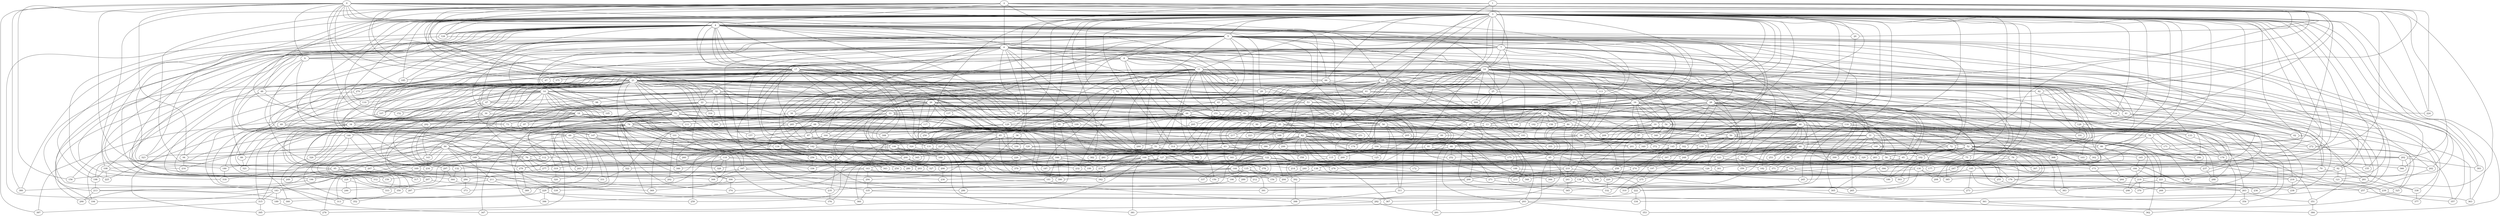 strict graph "barabasi_albert_graph(400,3)" {
0;
1;
2;
3;
4;
5;
6;
7;
8;
9;
10;
11;
12;
13;
14;
15;
16;
17;
18;
19;
20;
21;
22;
23;
24;
25;
26;
27;
28;
29;
30;
31;
32;
33;
34;
35;
36;
37;
38;
39;
40;
41;
42;
43;
44;
45;
46;
47;
48;
49;
50;
51;
52;
53;
54;
55;
56;
57;
58;
59;
60;
61;
62;
63;
64;
65;
66;
67;
68;
69;
70;
71;
72;
73;
74;
75;
76;
77;
78;
79;
80;
81;
82;
83;
84;
85;
86;
87;
88;
89;
90;
91;
92;
93;
94;
95;
96;
97;
98;
99;
100;
101;
102;
103;
104;
105;
106;
107;
108;
109;
110;
111;
112;
113;
114;
115;
116;
117;
118;
119;
120;
121;
122;
123;
124;
125;
126;
127;
128;
129;
130;
131;
132;
133;
134;
135;
136;
137;
138;
139;
140;
141;
142;
143;
144;
145;
146;
147;
148;
149;
150;
151;
152;
153;
154;
155;
156;
157;
158;
159;
160;
161;
162;
163;
164;
165;
166;
167;
168;
169;
170;
171;
172;
173;
174;
175;
176;
177;
178;
179;
180;
181;
182;
183;
184;
185;
186;
187;
188;
189;
190;
191;
192;
193;
194;
195;
196;
197;
198;
199;
200;
201;
202;
203;
204;
205;
206;
207;
208;
209;
210;
211;
212;
213;
214;
215;
216;
217;
218;
219;
220;
221;
222;
223;
224;
225;
226;
227;
228;
229;
230;
231;
232;
233;
234;
235;
236;
237;
238;
239;
240;
241;
242;
243;
244;
245;
246;
247;
248;
249;
250;
251;
252;
253;
254;
255;
256;
257;
258;
259;
260;
261;
262;
263;
264;
265;
266;
267;
268;
269;
270;
271;
272;
273;
274;
275;
276;
277;
278;
279;
280;
281;
282;
283;
284;
285;
286;
287;
288;
289;
290;
291;
292;
293;
294;
295;
296;
297;
298;
299;
300;
301;
302;
303;
304;
305;
306;
307;
308;
309;
310;
311;
312;
313;
314;
315;
316;
317;
318;
319;
320;
321;
322;
323;
324;
325;
326;
327;
328;
329;
330;
331;
332;
333;
334;
335;
336;
337;
338;
339;
340;
341;
342;
343;
344;
345;
346;
347;
348;
349;
350;
351;
352;
353;
354;
355;
356;
357;
358;
359;
360;
361;
362;
363;
364;
365;
366;
367;
368;
369;
370;
371;
372;
373;
374;
375;
376;
377;
378;
379;
380;
381;
382;
383;
384;
385;
386;
387;
388;
389;
390;
391;
392;
393;
394;
395;
396;
397;
398;
399;
0 -- 64  [is_available=True, prob="0.0148724810827"];
0 -- 160  [is_available=True, prob="0.705127889747"];
0 -- 130  [is_available=True, prob="0.568439288052"];
0 -- 3  [is_available=True, prob="1.0"];
0 -- 4  [is_available=True, prob="0.838788863797"];
0 -- 7  [is_available=True, prob="1.0"];
0 -- 9  [is_available=True, prob="1.0"];
0 -- 187  [is_available=True, prob="0.370764519085"];
0 -- 12  [is_available=True, prob="0.936402514813"];
0 -- 14  [is_available=True, prob="0.807599904963"];
0 -- 15  [is_available=True, prob="0.0944909849889"];
0 -- 82  [is_available=True, prob="0.0296866702339"];
0 -- 67  [is_available=True, prob="1.0"];
0 -- 180  [is_available=True, prob="0.153092258498"];
0 -- 126  [is_available=True, prob="0.351113850719"];
0 -- 233  [is_available=True, prob="0.0913466772092"];
0 -- 380  [is_available=True, prob="0.631862315673"];
0 -- 79  [is_available=True, prob="0.122000285829"];
0 -- 156  [is_available=True, prob="1.0"];
0 -- 387  [is_available=True, prob="1.0"];
0 -- 94  [is_available=True, prob="0.510238331325"];
1 -- 224  [is_available=True, prob="0.194210055869"];
1 -- 3  [is_available=True, prob="0.955473659029"];
1 -- 36  [is_available=True, prob="0.840195265249"];
1 -- 17  [is_available=True, prob="0.0598709438856"];
1 -- 91  [is_available=True, prob="0.755463313021"];
1 -- 20  [is_available=True, prob="0.723466978527"];
1 -- 54  [is_available=True, prob="1.0"];
1 -- 152  [is_available=True, prob="0.0460873108927"];
1 -- 27  [is_available=True, prob="0.713784218166"];
2 -- 32  [is_available=True, prob="0.950764575946"];
2 -- 224  [is_available=True, prob="0.57119194763"];
2 -- 3  [is_available=True, prob="0.74818656983"];
2 -- 4  [is_available=True, prob="1.0"];
2 -- 5  [is_available=True, prob="0.834153860632"];
2 -- 6  [is_available=True, prob="1.0"];
2 -- 7  [is_available=True, prob="0.203037276305"];
2 -- 169  [is_available=True, prob="0.609955692442"];
2 -- 202  [is_available=True, prob="0.349632748152"];
2 -- 375  [is_available=True, prob="0.0164228394554"];
2 -- 108  [is_available=True, prob="1.0"];
2 -- 13  [is_available=True, prob="1.0"];
2 -- 239  [is_available=True, prob="0.495334370512"];
2 -- 21  [is_available=True, prob="0.644488599724"];
2 -- 22  [is_available=True, prob="1.0"];
2 -- 119  [is_available=True, prob="0.268743732757"];
2 -- 124  [is_available=True, prob="0.63130258028"];
3 -- 4  [is_available=True, prob="0.190207600407"];
3 -- 5  [is_available=True, prob="0.719766971667"];
3 -- 6  [is_available=True, prob="0.311015734186"];
3 -- 129  [is_available=True, prob="1.0"];
3 -- 8  [is_available=True, prob="0.434041414501"];
3 -- 393  [is_available=True, prob="0.550628462859"];
3 -- 10  [is_available=True, prob="1.0"];
3 -- 11  [is_available=True, prob="1.0"];
3 -- 13  [is_available=True, prob="0.237329744351"];
3 -- 15  [is_available=True, prob="0.579045387998"];
3 -- 272  [is_available=True, prob="0.224554052411"];
3 -- 384  [is_available=True, prob="0.0754456447708"];
3 -- 19  [is_available=True, prob="0.270222539996"];
3 -- 20  [is_available=True, prob="0.779475077817"];
3 -- 21  [is_available=True, prob="1.0"];
3 -- 22  [is_available=True, prob="0.0607489369841"];
3 -- 23  [is_available=True, prob="0.387327909909"];
3 -- 153  [is_available=True, prob="0.108405079261"];
3 -- 29  [is_available=True, prob="0.439629182653"];
3 -- 30  [is_available=True, prob="0.973881524197"];
3 -- 214  [is_available=True, prob="0.397042631651"];
3 -- 165  [is_available=True, prob="0.232996316059"];
3 -- 166  [is_available=True, prob="1.0"];
3 -- 171  [is_available=True, prob="0.593112556462"];
3 -- 173  [is_available=True, prob="0.537321443807"];
3 -- 302  [is_available=True, prob="0.703942275267"];
3 -- 349  [is_available=True, prob="0.0975897021508"];
3 -- 385  [is_available=True, prob="0.295793792646"];
3 -- 264  [is_available=True, prob="0.287201480552"];
3 -- 128  [is_available=True, prob="0.644013458609"];
3 -- 308  [is_available=True, prob="1.0"];
3 -- 158  [is_available=True, prob="0.0664449452007"];
3 -- 185  [is_available=True, prob="0.753970255758"];
3 -- 314  [is_available=True, prob="0.259478804234"];
3 -- 60  [is_available=True, prob="0.489412078933"];
3 -- 394  [is_available=True, prob="1.0"];
3 -- 66  [is_available=True, prob="0.68233205195"];
3 -- 195  [is_available=True, prob="0.655609019891"];
3 -- 73  [is_available=True, prob="0.249461777259"];
3 -- 204  [is_available=True, prob="0.626438730765"];
3 -- 78  [is_available=True, prob="0.842472175819"];
3 -- 209  [is_available=True, prob="1.0"];
3 -- 382  [is_available=True, prob="1.0"];
3 -- 86  [is_available=True, prob="1.0"];
3 -- 216  [is_available=True, prob="0.567775728172"];
3 -- 89  [is_available=True, prob="0.323640997948"];
3 -- 92  [is_available=True, prob="0.348102464492"];
3 -- 93  [is_available=True, prob="0.356577334467"];
3 -- 95  [is_available=True, prob="0.416242420321"];
3 -- 225  [is_available=True, prob="0.364377274556"];
3 -- 104  [is_available=True, prob="0.465569712712"];
3 -- 363  [is_available=True, prob="1.0"];
3 -- 110  [is_available=True, prob="0.769121912031"];
3 -- 114  [is_available=True, prob="0.741599616278"];
3 -- 371  [is_available=True, prob="0.734975719882"];
3 -- 116  [is_available=True, prob="0.917412065429"];
3 -- 117  [is_available=True, prob="1.0"];
3 -- 247  [is_available=True, prob="0.652297076849"];
3 -- 124  [is_available=True, prob="0.650172403268"];
3 -- 253  [is_available=True, prob="1.0"];
3 -- 254  [is_available=True, prob="0.71549028197"];
4 -- 129  [is_available=True, prob="0.782080765963"];
4 -- 5  [is_available=True, prob="0.0710731829989"];
4 -- 6  [is_available=True, prob="1.0"];
4 -- 9  [is_available=True, prob="0.782269724381"];
4 -- 141  [is_available=True, prob="0.159751551904"];
4 -- 270  [is_available=True, prob="0.720782641316"];
4 -- 399  [is_available=True, prob="1.0"];
4 -- 16  [is_available=True, prob="0.706198038426"];
4 -- 145  [is_available=True, prob="0.185068177547"];
4 -- 19  [is_available=True, prob="1.0"];
4 -- 20  [is_available=True, prob="0.83188735834"];
4 -- 29  [is_available=True, prob="0.804139032386"];
4 -- 159  [is_available=True, prob="0.142347566839"];
4 -- 43  [is_available=True, prob="0.20730458635"];
4 -- 48  [is_available=True, prob="0.219734383099"];
4 -- 137  [is_available=True, prob="0.890995352228"];
4 -- 185  [is_available=True, prob="0.441606495148"];
4 -- 189  [is_available=True, prob="0.540184363553"];
4 -- 323  [is_available=True, prob="0.177399181238"];
4 -- 196  [is_available=True, prob="0.839029703351"];
4 -- 198  [is_available=True, prob="0.545132147451"];
4 -- 76  [is_available=True, prob="1.0"];
4 -- 77  [is_available=True, prob="1.0"];
4 -- 207  [is_available=True, prob="0.516664420485"];
4 -- 398  [is_available=True, prob="0.960551178889"];
4 -- 358  [is_available=True, prob="0.0609252290676"];
4 -- 17  [is_available=True, prob="1.0"];
4 -- 105  [is_available=True, prob="0.0581701683076"];
4 -- 231  [is_available=True, prob="1.0"];
4 -- 251  [is_available=True, prob="1.0"];
4 -- 124  [is_available=True, prob="0.436138757034"];
5 -- 7  [is_available=True, prob="0.320574193009"];
5 -- 137  [is_available=True, prob="1.0"];
5 -- 10  [is_available=True, prob="0.607050485228"];
5 -- 12  [is_available=True, prob="0.241445258515"];
5 -- 14  [is_available=True, prob="0.931603320122"];
5 -- 16  [is_available=True, prob="0.365951420798"];
5 -- 18  [is_available=True, prob="1.0"];
5 -- 131  [is_available=True, prob="1.0"];
5 -- 25  [is_available=True, prob="0.777343893592"];
5 -- 155  [is_available=True, prob="0.957782532463"];
5 -- 28  [is_available=True, prob="1.0"];
5 -- 36  [is_available=True, prob="0.283203346667"];
5 -- 43  [is_available=True, prob="0.336379048254"];
5 -- 52  [is_available=True, prob="0.616484473805"];
5 -- 393  [is_available=True, prob="1.0"];
5 -- 184  [is_available=True, prob="0.258225843019"];
5 -- 318  [is_available=True, prob="0.496296784985"];
5 -- 63  [is_available=True, prob="0.612737942266"];
5 -- 66  [is_available=True, prob="0.514367369256"];
5 -- 68  [is_available=True, prob="0.506725082154"];
5 -- 268  [is_available=True, prob="0.00862599573479"];
5 -- 343  [is_available=True, prob="0.849689681247"];
5 -- 350  [is_available=True, prob="0.136289689212"];
5 -- 98  [is_available=True, prob="0.703724842369"];
5 -- 228  [is_available=True, prob="0.519318826893"];
5 -- 104  [is_available=True, prob="0.929395644201"];
5 -- 361  [is_available=True, prob="0.694271454181"];
5 -- 146  [is_available=True, prob="0.539881782457"];
5 -- 366  [is_available=True, prob="1.0"];
5 -- 112  [is_available=True, prob="0.75787742379"];
5 -- 242  [is_available=True, prob="0.403236950848"];
5 -- 147  [is_available=True, prob="0.675436653778"];
5 -- 246  [is_available=True, prob="1.0"];
5 -- 376  [is_available=True, prob="0.453659174928"];
5 -- 123  [is_available=True, prob="0.986618860451"];
6 -- 128  [is_available=True, prob="0.854229724704"];
6 -- 8  [is_available=True, prob="0.0691369392939"];
6 -- 9  [is_available=True, prob="0.590904990635"];
6 -- 11  [is_available=True, prob="0.623895238594"];
6 -- 142  [is_available=True, prob="0.429276893648"];
6 -- 23  [is_available=True, prob="1.0"];
6 -- 156  [is_available=True, prob="0.201272603831"];
6 -- 157  [is_available=True, prob="0.502831718131"];
6 -- 31  [is_available=True, prob="1.0"];
6 -- 36  [is_available=True, prob="0.0912307181967"];
6 -- 38  [is_available=True, prob="1.0"];
6 -- 41  [is_available=True, prob="0.302375500211"];
6 -- 49  [is_available=True, prob="0.113732407901"];
6 -- 60  [is_available=True, prob="1.0"];
6 -- 62  [is_available=True, prob="1.0"];
6 -- 64  [is_available=True, prob="1.0"];
6 -- 71  [is_available=True, prob="0.161817048963"];
6 -- 205  [is_available=True, prob="0.130732332645"];
6 -- 213  [is_available=True, prob="0.0140701638974"];
6 -- 87  [is_available=True, prob="0.877789745252"];
6 -- 105  [is_available=True, prob="1.0"];
6 -- 364  [is_available=True, prob="0.449929987649"];
6 -- 109  [is_available=True, prob="0.682572364365"];
6 -- 113  [is_available=True, prob="1.0"];
6 -- 341  [is_available=True, prob="1.0"];
7 -- 227  [is_available=True, prob="0.0398144058332"];
7 -- 8  [is_available=True, prob="0.604957941781"];
7 -- 10  [is_available=True, prob="0.512803975302"];
7 -- 98  [is_available=True, prob="0.333434105519"];
7 -- 46  [is_available=True, prob="0.622205325548"];
7 -- 113  [is_available=True, prob="0.969280912521"];
7 -- 270  [is_available=True, prob="0.452000910812"];
7 -- 340  [is_available=True, prob="1.0"];
7 -- 238  [is_available=True, prob="1.0"];
7 -- 87  [is_available=True, prob="0.672375980611"];
7 -- 25  [is_available=True, prob="0.296531854528"];
7 -- 92  [is_available=True, prob="0.274188288888"];
7 -- 170  [is_available=True, prob="0.472922383252"];
7 -- 133  [is_available=True, prob="0.653211716507"];
8 -- 101  [is_available=True, prob="0.87395874875"];
8 -- 106  [is_available=True, prob="0.487455601886"];
8 -- 11  [is_available=True, prob="1.0"];
8 -- 149  [is_available=True, prob="1.0"];
8 -- 23  [is_available=True, prob="0.999896958545"];
8 -- 25  [is_available=True, prob="1.0"];
8 -- 217  [is_available=True, prob="0.504918824056"];
8 -- 151  [is_available=True, prob="0.655027755183"];
8 -- 314  [is_available=True, prob="0.110457822807"];
9 -- 34  [is_available=True, prob="0.984763279054"];
9 -- 48  [is_available=True, prob="1.0"];
9 -- 17  [is_available=True, prob="1.0"];
9 -- 118  [is_available=True, prob="1.0"];
10 -- 128  [is_available=True, prob="0.140299254961"];
10 -- 141  [is_available=True, prob="0.600493517529"];
10 -- 15  [is_available=True, prob="1.0"];
10 -- 145  [is_available=True, prob="1.0"];
10 -- 18  [is_available=True, prob="0.663168005243"];
10 -- 148  [is_available=True, prob="0.577967859342"];
10 -- 285  [is_available=True, prob="0.42575479642"];
10 -- 368  [is_available=True, prob="0.337831705717"];
10 -- 166  [is_available=True, prob="1.0"];
10 -- 41  [is_available=True, prob="0.861667031366"];
10 -- 321  [is_available=True, prob="1.0"];
10 -- 304  [is_available=True, prob="0.612564483786"];
10 -- 49  [is_available=True, prob="0.39009277637"];
10 -- 53  [is_available=True, prob="0.148442627684"];
10 -- 55  [is_available=True, prob="0.298426084874"];
10 -- 186  [is_available=True, prob="0.377402333008"];
10 -- 59  [is_available=True, prob="1.0"];
10 -- 61  [is_available=True, prob="0.489869302507"];
10 -- 190  [is_available=True, prob="0.648080447219"];
10 -- 63  [is_available=True, prob="0.383804949672"];
10 -- 193  [is_available=True, prob="0.0259169284627"];
10 -- 67  [is_available=True, prob="0.39377912456"];
10 -- 70  [is_available=True, prob="0.378655112736"];
10 -- 72  [is_available=True, prob="0.169519497548"];
10 -- 73  [is_available=True, prob="1.0"];
10 -- 331  [is_available=True, prob="0.709208786881"];
10 -- 208  [is_available=True, prob="0.950329911722"];
10 -- 82  [is_available=True, prob="0.87572742843"];
10 -- 399  [is_available=True, prob="1.0"];
10 -- 271  [is_available=True, prob="0.296103505801"];
10 -- 356  [is_available=True, prob="0.9613093391"];
10 -- 91  [is_available=True, prob="1.0"];
10 -- 100  [is_available=True, prob="1.0"];
10 -- 357  [is_available=True, prob="0.723617804874"];
10 -- 102  [is_available=True, prob="0.684435698604"];
10 -- 103  [is_available=True, prob="0.942648547571"];
10 -- 107  [is_available=True, prob="1.0"];
10 -- 338  [is_available=True, prob="0.434120216666"];
10 -- 240  [is_available=True, prob="1.0"];
10 -- 114  [is_available=True, prob="0.600467316398"];
10 -- 375  [is_available=True, prob="0.552057424919"];
10 -- 248  [is_available=True, prob="0.936154163263"];
10 -- 377  [is_available=True, prob="0.291554395412"];
10 -- 122  [is_available=True, prob="0.760268597989"];
10 -- 319  [is_available=True, prob="0.175982825328"];
10 -- 127  [is_available=True, prob="0.770615563203"];
11 -- 12  [is_available=True, prob="1.0"];
11 -- 141  [is_available=True, prob="0.597191749413"];
11 -- 142  [is_available=True, prob="0.268739533201"];
11 -- 151  [is_available=True, prob="0.649449375389"];
11 -- 281  [is_available=True, prob="0.0914387941782"];
11 -- 28  [is_available=True, prob="0.699361214574"];
11 -- 162  [is_available=True, prob="0.576576992221"];
11 -- 38  [is_available=True, prob="0.763101138586"];
11 -- 40  [is_available=True, prob="0.720110451438"];
11 -- 42  [is_available=True, prob="0.167186882571"];
11 -- 53  [is_available=True, prob="0.261306489346"];
11 -- 312  [is_available=True, prob="1.0"];
11 -- 186  [is_available=True, prob="0.329974264679"];
11 -- 65  [is_available=True, prob="1.0"];
11 -- 66  [is_available=True, prob="0.898499319244"];
11 -- 68  [is_available=True, prob="0.969475241079"];
11 -- 75  [is_available=True, prob="1.0"];
11 -- 80  [is_available=True, prob="1.0"];
11 -- 85  [is_available=True, prob="1.0"];
11 -- 215  [is_available=True, prob="0.454233123381"];
11 -- 93  [is_available=True, prob="0.198726205822"];
11 -- 94  [is_available=True, prob="0.741468751513"];
11 -- 235  [is_available=True, prob="0.510358836963"];
11 -- 250  [is_available=True, prob="1.0"];
11 -- 341  [is_available=True, prob="1.0"];
12 -- 65  [is_available=True, prob="0.982093556438"];
12 -- 44  [is_available=True, prob="0.148849616841"];
12 -- 13  [is_available=True, prob="1.0"];
12 -- 14  [is_available=True, prob="0.772857313182"];
12 -- 93  [is_available=True, prob="1.0"];
12 -- 244  [is_available=True, prob="0.313775777658"];
12 -- 90  [is_available=True, prob="1.0"];
12 -- 29  [is_available=True, prob="1.0"];
12 -- 382  [is_available=True, prob="1.0"];
13 -- 45  [is_available=True, prob="1.0"];
13 -- 351  [is_available=True, prob="1.0"];
13 -- 95  [is_available=True, prob="0.699969903846"];
13 -- 223  [is_available=True, prob="0.56021938069"];
14 -- 34  [is_available=True, prob="0.320614840412"];
14 -- 131  [is_available=True, prob="0.498902596346"];
14 -- 264  [is_available=True, prob="0.895402504642"];
14 -- 106  [is_available=True, prob="0.75073359047"];
14 -- 43  [is_available=True, prob="0.982460458698"];
14 -- 386  [is_available=True, prob="0.616625296266"];
14 -- 110  [is_available=True, prob="0.956823348974"];
14 -- 47  [is_available=True, prob="1.0"];
14 -- 18  [is_available=True, prob="0.965912849199"];
14 -- 387  [is_available=True, prob="1.0"];
14 -- 84  [is_available=True, prob="0.21399248196"];
14 -- 267  [is_available=True, prob="0.834385432787"];
14 -- 26  [is_available=True, prob="1.0"];
14 -- 316  [is_available=True, prob="0.630333569397"];
14 -- 317  [is_available=True, prob="1.0"];
14 -- 222  [is_available=True, prob="0.938116184978"];
14 -- 261  [is_available=True, prob="0.1139799782"];
15 -- 32  [is_available=True, prob="0.0421316642033"];
15 -- 164  [is_available=True, prob="0.922921810762"];
15 -- 134  [is_available=True, prob="0.830248446195"];
15 -- 39  [is_available=True, prob="0.0204903795616"];
15 -- 80  [is_available=True, prob="1.0"];
15 -- 235  [is_available=True, prob="0.912893470179"];
15 -- 44  [is_available=True, prob="1.0"];
15 -- 16  [is_available=True, prob="0.808262753965"];
15 -- 155  [is_available=True, prob="0.960680972293"];
15 -- 126  [is_available=True, prob="0.451133142875"];
15 -- 54  [is_available=True, prob="0.472625192634"];
15 -- 26  [is_available=True, prob="1.0"];
15 -- 27  [is_available=True, prob="0.248262846894"];
15 -- 28  [is_available=True, prob="0.948482158791"];
15 -- 61  [is_available=True, prob="0.0814984811654"];
15 -- 30  [is_available=True, prob="0.219365714877"];
16 -- 193  [is_available=True, prob="0.262968347819"];
16 -- 355  [is_available=True, prob="0.583667056592"];
16 -- 295  [is_available=True, prob="1.0"];
16 -- 40  [is_available=True, prob="1.0"];
16 -- 42  [is_available=True, prob="1.0"];
16 -- 236  [is_available=True, prob="1.0"];
16 -- 305  [is_available=True, prob="1.0"];
16 -- 145  [is_available=True, prob="1.0"];
16 -- 19  [is_available=True, prob="0.0175627764053"];
16 -- 52  [is_available=True, prob="0.403460434821"];
16 -- 218  [is_available=True, prob="0.754272227345"];
16 -- 24  [is_available=True, prob="0.911573051128"];
16 -- 57  [is_available=True, prob="0.144959856432"];
16 -- 90  [is_available=True, prob="0.763618037637"];
16 -- 319  [is_available=True, prob="0.360556392555"];
16 -- 74  [is_available=True, prob="0.221727095989"];
16 -- 62  [is_available=True, prob="0.318506170117"];
16 -- 31  [is_available=True, prob="0.0793957314833"];
17 -- 135  [is_available=True, prob="0.427143581989"];
17 -- 139  [is_available=True, prob="1.0"];
17 -- 21  [is_available=True, prob="0.708656693963"];
17 -- 22  [is_available=True, prob="0.722027815192"];
17 -- 37  [is_available=True, prob="0.732492451929"];
17 -- 39  [is_available=True, prob="0.0266813497939"];
17 -- 45  [is_available=True, prob="0.00831341845538"];
17 -- 55  [is_available=True, prob="0.292669343128"];
17 -- 312  [is_available=True, prob="0.251337071393"];
17 -- 185  [is_available=True, prob="1.0"];
17 -- 61  [is_available=True, prob="1.0"];
17 -- 67  [is_available=True, prob="1.0"];
17 -- 85  [is_available=True, prob="1.0"];
17 -- 230  [is_available=True, prob="0.943431476073"];
17 -- 359  [is_available=True, prob="1.0"];
17 -- 109  [is_available=True, prob="0.377450128549"];
17 -- 110  [is_available=True, prob="0.290629768745"];
17 -- 111  [is_available=True, prob="0.440372888393"];
17 -- 375  [is_available=True, prob="1.0"];
17 -- 120  [is_available=True, prob="1.0"];
17 -- 378  [is_available=True, prob="0.434956254414"];
17 -- 254  [is_available=True, prob="0.902857343023"];
17 -- 127  [is_available=True, prob="0.823852822285"];
18 -- 35  [is_available=True, prob="0.20915977271"];
18 -- 81  [is_available=True, prob="0.00320133690034"];
18 -- 109  [is_available=True, prob="0.0200544584158"];
18 -- 175  [is_available=True, prob="0.700101512927"];
18 -- 336  [is_available=True, prob="1.0"];
18 -- 49  [is_available=True, prob="0.334426996268"];
18 -- 147  [is_available=True, prob="0.366060174253"];
18 -- 149  [is_available=True, prob="0.659454227723"];
18 -- 342  [is_available=True, prob="0.897171284739"];
18 -- 315  [is_available=True, prob="1.0"];
18 -- 159  [is_available=True, prob="0.305811786224"];
19 -- 133  [is_available=True, prob="0.251299533697"];
19 -- 202  [is_available=True, prob="0.629120851794"];
19 -- 172  [is_available=True, prob="1.0"];
19 -- 210  [is_available=True, prob="0.985478329092"];
19 -- 78  [is_available=True, prob="0.606950729676"];
19 -- 369  [is_available=True, prob="1.0"];
19 -- 50  [is_available=True, prob="0.277607800935"];
19 -- 345  [is_available=True, prob="0.888847830983"];
20 -- 372  [is_available=True, prob="0.936794207326"];
21 -- 132  [is_available=True, prob="0.946660139711"];
21 -- 388  [is_available=True, prob="0.345477887733"];
21 -- 175  [is_available=True, prob="0.13916435307"];
21 -- 270  [is_available=True, prob="0.347141312326"];
21 -- 24  [is_available=True, prob="1.0"];
21 -- 153  [is_available=True, prob="0.899983263164"];
21 -- 26  [is_available=True, prob="0.999258860006"];
21 -- 27  [is_available=True, prob="0.205865011976"];
21 -- 157  [is_available=True, prob="0.851461208514"];
21 -- 30  [is_available=True, prob="0.103307042746"];
21 -- 32  [is_available=True, prob="0.0372783899022"];
21 -- 33  [is_available=True, prob="1.0"];
21 -- 34  [is_available=True, prob="1.0"];
21 -- 37  [is_available=True, prob="0.802661180556"];
21 -- 40  [is_available=True, prob="0.589350579254"];
21 -- 170  [is_available=True, prob="0.867612377205"];
21 -- 47  [is_available=True, prob="0.330983712326"];
21 -- 48  [is_available=True, prob="0.500076165812"];
21 -- 51  [is_available=True, prob="0.942045055914"];
21 -- 53  [is_available=True, prob="1.0"];
21 -- 313  [is_available=True, prob="0.820921492422"];
21 -- 58  [is_available=True, prob="0.964873685483"];
21 -- 351  [is_available=True, prob="0.338421497417"];
21 -- 309  [is_available=True, prob="0.871203383105"];
21 -- 320  [is_available=True, prob="0.220915880582"];
21 -- 194  [is_available=True, prob="1.0"];
21 -- 69  [is_available=True, prob="0.9413589065"];
21 -- 71  [is_available=True, prob="0.092450164405"];
21 -- 290  [is_available=True, prob="0.701843263079"];
21 -- 208  [is_available=True, prob="0.716731330605"];
21 -- 82  [is_available=True, prob="0.252719675385"];
21 -- 339  [is_available=True, prob="0.678277079401"];
21 -- 303  [is_available=True, prob="1.0"];
21 -- 345  [is_available=True, prob="0.34203104035"];
21 -- 152  [is_available=True, prob="0.727327298771"];
21 -- 95  [is_available=True, prob="0.615468984241"];
21 -- 101  [is_available=True, prob="0.36580980958"];
21 -- 234  [is_available=True, prob="0.568378123459"];
21 -- 107  [is_available=True, prob="0.367733674807"];
21 -- 108  [is_available=True, prob="0.0703257161945"];
21 -- 113  [is_available=True, prob="0.580447060267"];
21 -- 251  [is_available=True, prob="1.0"];
22 -- 192  [is_available=True, prob="0.590174519543"];
22 -- 321  [is_available=True, prob="0.267959578275"];
22 -- 260  [is_available=True, prob="0.075377470607"];
22 -- 37  [is_available=True, prob="1.0"];
22 -- 209  [is_available=True, prob="0.917087966375"];
22 -- 322  [is_available=True, prob="0.0182281074349"];
22 -- 144  [is_available=True, prob="0.329043485894"];
22 -- 338  [is_available=True, prob="1.0"];
22 -- 84  [is_available=True, prob="1.0"];
22 -- 292  [is_available=True, prob="0.715116761313"];
22 -- 116  [is_available=True, prob="0.533864805103"];
22 -- 316  [is_available=True, prob="1.0"];
23 -- 174  [is_available=True, prob="0.0577654756461"];
23 -- 24  [is_available=True, prob="0.871212616829"];
23 -- 282  [is_available=True, prob="0.701512349916"];
23 -- 349  [is_available=True, prob="0.72176475644"];
24 -- 160  [is_available=True, prob="0.742932383459"];
24 -- 192  [is_available=True, prob="0.558891765548"];
24 -- 354  [is_available=True, prob="0.108739627189"];
24 -- 35  [is_available=True, prob="1.0"];
24 -- 55  [is_available=True, prob="0.691513320031"];
24 -- 45  [is_available=True, prob="0.366302995211"];
24 -- 334  [is_available=True, prob="1.0"];
24 -- 50  [is_available=True, prob="0.828691898928"];
24 -- 116  [is_available=True, prob="1.0"];
24 -- 120  [is_available=True, prob="1.0"];
24 -- 148  [is_available=True, prob="1.0"];
24 -- 119  [is_available=True, prob="0.0864949405315"];
24 -- 252  [is_available=True, prob="1.0"];
24 -- 158  [is_available=True, prob="0.461203310136"];
25 -- 99  [is_available=True, prob="0.722088941175"];
25 -- 79  [is_available=True, prob="0.862942495269"];
25 -- 304  [is_available=True, prob="1.0"];
25 -- 217  [is_available=True, prob="0.344193125888"];
26 -- 64  [is_available=True, prob="0.344699691643"];
26 -- 33  [is_available=True, prob="1.0"];
26 -- 102  [is_available=True, prob="0.88735375156"];
26 -- 97  [is_available=True, prob="0.787315149545"];
26 -- 137  [is_available=True, prob="1.0"];
26 -- 107  [is_available=True, prob="1.0"];
26 -- 300  [is_available=True, prob="0.533979286303"];
26 -- 276  [is_available=True, prob="0.179371192867"];
26 -- 215  [is_available=True, prob="1.0"];
26 -- 57  [is_available=True, prob="0.795408872684"];
26 -- 111  [is_available=True, prob="0.792743971811"];
26 -- 117  [is_available=True, prob="1.0"];
27 -- 288  [is_available=True, prob="0.420046514438"];
27 -- 115  [is_available=True, prob="0.170574704942"];
27 -- 164  [is_available=True, prob="0.468993592713"];
27 -- 169  [is_available=True, prob="0.0372636401973"];
27 -- 83  [is_available=True, prob="0.388961642114"];
27 -- 118  [is_available=True, prob="0.909600103152"];
27 -- 88  [is_available=True, prob="1.0"];
27 -- 31  [is_available=True, prob="0.283693880164"];
28 -- 192  [is_available=True, prob="1.0"];
28 -- 33  [is_available=True, prob="0.495941024056"];
28 -- 224  [is_available=True, prob="0.25732702669"];
28 -- 161  [is_available=True, prob="0.113516571359"];
28 -- 38  [is_available=True, prob="0.145720695782"];
28 -- 97  [is_available=True, prob="1.0"];
28 -- 41  [is_available=True, prob="0.382123162532"];
28 -- 298  [is_available=True, prob="0.208665597627"];
28 -- 77  [is_available=True, prob="0.509330750675"];
28 -- 46  [is_available=True, prob="0.543937254901"];
28 -- 307  [is_available=True, prob="0.368594419267"];
28 -- 86  [is_available=True, prob="0.967074113437"];
28 -- 201  [is_available=True, prob="0.569582891093"];
28 -- 88  [is_available=True, prob="0.786250768576"];
28 -- 388  [is_available=True, prob="1.0"];
28 -- 197  [is_available=True, prob="1.0"];
29 -- 304  [is_available=True, prob="0.168035764556"];
29 -- 374  [is_available=True, prob="0.874984391098"];
29 -- 223  [is_available=True, prob="0.0273827097493"];
30 -- 288  [is_available=True, prob="1.0"];
30 -- 143  [is_available=True, prob="0.950841095632"];
30 -- 315  [is_available=True, prob="0.646092041217"];
30 -- 58  [is_available=True, prob="0.384463164863"];
31 -- 162  [is_available=True, prob="0.903268952036"];
31 -- 138  [is_available=True, prob="1.0"];
31 -- 139  [is_available=True, prob="0.63502425307"];
31 -- 140  [is_available=True, prob="0.0729057666082"];
31 -- 51  [is_available=True, prob="0.968335470948"];
31 -- 56  [is_available=True, prob="0.273206194142"];
31 -- 377  [is_available=True, prob="0.764344007728"];
31 -- 218  [is_available=True, prob="0.281657365906"];
31 -- 348  [is_available=True, prob="0.766601423454"];
32 -- 134  [is_available=True, prob="0.338502394485"];
32 -- 39  [is_available=True, prob="0.676143867655"];
32 -- 178  [is_available=True, prob="1.0"];
32 -- 47  [is_available=True, prob="0.436516622917"];
32 -- 146  [is_available=True, prob="1.0"];
32 -- 243  [is_available=True, prob="0.813787821873"];
32 -- 308  [is_available=True, prob="1.0"];
32 -- 316  [is_available=True, prob="1.0"];
33 -- 97  [is_available=True, prob="1.0"];
33 -- 35  [is_available=True, prob="1.0"];
33 -- 327  [is_available=True, prob="0.885601924781"];
33 -- 138  [is_available=True, prob="0.191498225879"];
33 -- 333  [is_available=True, prob="1.0"];
33 -- 206  [is_available=True, prob="0.506626395923"];
33 -- 272  [is_available=True, prob="0.228205128555"];
33 -- 243  [is_available=True, prob="1.0"];
33 -- 148  [is_available=True, prob="1.0"];
33 -- 379  [is_available=True, prob="0.507709507451"];
34 -- 225  [is_available=True, prob="1.0"];
34 -- 133  [is_available=True, prob="0.205264798182"];
34 -- 180  [is_available=True, prob="0.160657248921"];
34 -- 220  [is_available=True, prob="0.794715573696"];
35 -- 69  [is_available=True, prob="0.509079319464"];
35 -- 372  [is_available=True, prob="0.768631686577"];
35 -- 42  [is_available=True, prob="1.0"];
35 -- 299  [is_available=True, prob="1.0"];
35 -- 177  [is_available=True, prob="0.0849699048491"];
35 -- 212  [is_available=True, prob="0.870516723581"];
35 -- 308  [is_available=True, prob="0.744785128304"];
35 -- 223  [is_available=True, prob="0.778299414382"];
36 -- 260  [is_available=True, prob="0.517170240771"];
36 -- 231  [is_available=True, prob="1.0"];
36 -- 330  [is_available=True, prob="0.932350020478"];
36 -- 120  [is_available=True, prob="1.0"];
37 -- 129  [is_available=True, prob="0.347257956022"];
37 -- 72  [is_available=True, prob="0.635878743332"];
37 -- 75  [is_available=True, prob="0.605922413945"];
37 -- 174  [is_available=True, prob="0.0368891106582"];
37 -- 80  [is_available=True, prob="0.414128543131"];
37 -- 90  [is_available=True, prob="0.938589931753"];
38 -- 395  [is_available=True, prob="0.741031076474"];
38 -- 85  [is_available=True, prob="1.0"];
39 -- 164  [is_available=True, prob="0.626630928211"];
39 -- 293  [is_available=True, prob="0.7333413607"];
39 -- 328  [is_available=True, prob="0.660739547393"];
39 -- 44  [is_available=True, prob="0.182184929923"];
39 -- 306  [is_available=True, prob="0.503930309293"];
39 -- 68  [is_available=True, prob="1.0"];
40 -- 232  [is_available=True, prob="0.44761963603"];
40 -- 91  [is_available=True, prob="0.709010658536"];
41 -- 219  [is_available=True, prob="0.360704790975"];
41 -- 70  [is_available=True, prob="0.208553079888"];
42 -- 386  [is_available=True, prob="0.986935324309"];
42 -- 134  [is_available=True, prob="1.0"];
42 -- 392  [is_available=True, prob="0.520074297594"];
42 -- 269  [is_available=True, prob="0.028162572178"];
42 -- 271  [is_available=True, prob="0.10587212911"];
42 -- 281  [is_available=True, prob="0.57214011428"];
42 -- 390  [is_available=True, prob="0.468022825416"];
42 -- 174  [is_available=True, prob="1.0"];
42 -- 52  [is_available=True, prob="0.959538992005"];
42 -- 314  [is_available=True, prob="0.0903001336239"];
42 -- 63  [is_available=True, prob="0.788591674288"];
42 -- 337  [is_available=True, prob="1.0"];
42 -- 349  [is_available=True, prob="1.0"];
42 -- 358  [is_available=True, prob="0.790436052644"];
42 -- 233  [is_available=True, prob="1.0"];
42 -- 106  [is_available=True, prob="0.998097417017"];
42 -- 367  [is_available=True, prob="1.0"];
42 -- 368  [is_available=True, prob="1.0"];
42 -- 244  [is_available=True, prob="0.778032470691"];
42 -- 119  [is_available=True, prob="0.847819296303"];
43 -- 302  [is_available=True, prob="0.376436986458"];
43 -- 51  [is_available=True, prob="0.649487960667"];
43 -- 151  [is_available=True, prob="0.0778306223487"];
44 -- 295  [is_available=True, prob="1.0"];
44 -- 326  [is_available=True, prob="0.906866869988"];
44 -- 200  [is_available=True, prob="0.0254184578895"];
44 -- 394  [is_available=True, prob="0.258046261068"];
44 -- 203  [is_available=True, prob="1.0"];
44 -- 365  [is_available=True, prob="0.874680755755"];
44 -- 46  [is_available=True, prob="1.0"];
44 -- 336  [is_available=True, prob="0.856861988351"];
44 -- 285  [is_available=True, prob="1.0"];
44 -- 150  [is_available=True, prob="0.146496608535"];
44 -- 58  [is_available=True, prob="0.726365632251"];
44 -- 283  [is_available=True, prob="0.607923746113"];
44 -- 221  [is_available=True, prob="0.58186903384"];
45 -- 344  [is_available=True, prob="0.2510346467"];
45 -- 291  [is_available=True, prob="1.0"];
45 -- 241  [is_available=True, prob="0.262051371278"];
45 -- 176  [is_available=True, prob="1.0"];
45 -- 277  [is_available=True, prob="0.167371487839"];
46 -- 96  [is_available=True, prob="0.573151279581"];
46 -- 299  [is_available=True, prob="0.277914749501"];
46 -- 310  [is_available=True, prob="0.337907431272"];
46 -- 263  [is_available=True, prob="0.124901901629"];
46 -- 178  [is_available=True, prob="0.972282742597"];
46 -- 78  [is_available=True, prob="0.539367458495"];
46 -- 253  [is_available=True, prob="0.357948145162"];
46 -- 50  [is_available=True, prob="1.0"];
46 -- 83  [is_available=True, prob="0.982104875143"];
46 -- 182  [is_available=True, prob="1.0"];
46 -- 217  [is_available=True, prob="0.155527505273"];
46 -- 57  [is_available=True, prob="0.299781598468"];
46 -- 221  [is_available=True, prob="1.0"];
46 -- 62  [is_available=True, prob="0.270428699793"];
47 -- 297  [is_available=True, prob="0.0598408710369"];
47 -- 54  [is_available=True, prob="0.609491619522"];
47 -- 152  [is_available=True, prob="1.0"];
47 -- 317  [is_available=True, prob="0.0706186156247"];
48 -- 323  [is_available=True, prob="0.982851100738"];
48 -- 132  [is_available=True, prob="0.695415706099"];
48 -- 292  [is_available=True, prob="1.0"];
49 -- 76  [is_available=True, prob="0.654398750441"];
49 -- 183  [is_available=True, prob="1.0"];
50 -- 162  [is_available=True, prob="0.637007226662"];
50 -- 72  [is_available=True, prob="0.969565505116"];
50 -- 104  [is_available=True, prob="0.00254243766068"];
50 -- 206  [is_available=True, prob="0.660007652885"];
50 -- 60  [is_available=True, prob="0.887483465256"];
50 -- 248  [is_available=True, prob="0.467860454722"];
51 -- 373  [is_available=True, prob="0.201529959249"];
51 -- 328  [is_available=True, prob="0.380397487315"];
51 -- 175  [is_available=True, prob="0.453700891326"];
51 -- 275  [is_available=True, prob="0.689465754182"];
51 -- 56  [is_available=True, prob="1.0"];
51 -- 345  [is_available=True, prob="1.0"];
51 -- 382  [is_available=True, prob="0.182276041809"];
52 -- 96  [is_available=True, prob="1.0"];
52 -- 112  [is_available=True, prob="0.654177205799"];
52 -- 354  [is_available=True, prob="1.0"];
52 -- 103  [is_available=True, prob="0.559688615714"];
52 -- 236  [is_available=True, prob="0.352883527587"];
52 -- 135  [is_available=True, prob="0.191931382374"];
52 -- 76  [is_available=True, prob="0.126702330561"];
52 -- 302  [is_available=True, prob="1.0"];
52 -- 79  [is_available=True, prob="1.0"];
52 -- 329  [is_available=True, prob="0.775998202664"];
52 -- 56  [is_available=True, prob="0.0216908280555"];
52 -- 367  [is_available=True, prob="1.0"];
52 -- 165  [is_available=True, prob="0.208670623423"];
53 -- 103  [is_available=True, prob="0.26244436767"];
53 -- 168  [is_available=True, prob="0.574108087134"];
53 -- 205  [is_available=True, prob="0.975208309098"];
53 -- 114  [is_available=True, prob="0.090315181123"];
53 -- 339  [is_available=True, prob="0.510224004577"];
53 -- 71  [is_available=True, prob="0.986465355033"];
53 -- 125  [is_available=True, prob="1.0"];
54 -- 325  [is_available=True, prob="0.431746853214"];
54 -- 230  [is_available=True, prob="0.13123488895"];
54 -- 136  [is_available=True, prob="1.0"];
54 -- 340  [is_available=True, prob="0.274182701816"];
54 -- 59  [is_available=True, prob="0.203749411944"];
54 -- 191  [is_available=True, prob="0.0890507185949"];
55 -- 343  [is_available=True, prob="1.0"];
55 -- 335  [is_available=True, prob="0.532875021361"];
56 -- 219  [is_available=True, prob="0.999774681619"];
56 -- 132  [is_available=True, prob="0.61979296279"];
56 -- 307  [is_available=True, prob="0.75721897985"];
56 -- 108  [is_available=True, prob="0.936619257358"];
56 -- 276  [is_available=True, prob="0.741418840902"];
56 -- 155  [is_available=True, prob="0.000597045714105"];
57 -- 372  [is_available=True, prob="0.536098036007"];
57 -- 365  [is_available=True, prob="0.245174411954"];
58 -- 99  [is_available=True, prob="1.0"];
58 -- 389  [is_available=True, prob="0.769059998301"];
58 -- 205  [is_available=True, prob="0.616686362454"];
58 -- 81  [is_available=True, prob="0.855004493312"];
58 -- 163  [is_available=True, prob="0.419151752728"];
58 -- 214  [is_available=True, prob="1.0"];
58 -- 311  [is_available=True, prob="0.408792552764"];
58 -- 59  [is_available=True, prob="0.742882936136"];
59 -- 201  [is_available=True, prob="0.208107987854"];
59 -- 272  [is_available=True, prob="0.503422657901"];
59 -- 81  [is_available=True, prob="1.0"];
59 -- 330  [is_available=True, prob="1.0"];
60 -- 96  [is_available=True, prob="0.914702780677"];
60 -- 65  [is_available=True, prob="0.893276935169"];
60 -- 130  [is_available=True, prob="0.199742124724"];
60 -- 102  [is_available=True, prob="0.297855883113"];
60 -- 359  [is_available=True, prob="1.0"];
60 -- 202  [is_available=True, prob="0.204713357839"];
60 -- 77  [is_available=True, prob="1.0"];
60 -- 253  [is_available=True, prob="0.652482371017"];
60 -- 283  [is_available=True, prob="0.11406521279"];
60 -- 397  [is_available=True, prob="1.0"];
60 -- 123  [is_available=True, prob="1.0"];
60 -- 234  [is_available=True, prob="0.39679607176"];
61 -- 98  [is_available=True, prob="0.426538618941"];
61 -- 69  [is_available=True, prob="0.169703922374"];
61 -- 168  [is_available=True, prob="0.521165532242"];
61 -- 363  [is_available=True, prob="0.7301683083"];
61 -- 275  [is_available=True, prob="0.275851604281"];
61 -- 247  [is_available=True, prob="0.113807022371"];
61 -- 207  [is_available=True, prob="0.234348858571"];
62 -- 121  [is_available=True, prob="0.258903341381"];
63 -- 100  [is_available=True, prob="0.365169146173"];
63 -- 397  [is_available=True, prob="0.647367230619"];
63 -- 276  [is_available=True, prob="0.654967281963"];
63 -- 89  [is_available=True, prob="0.565413361515"];
63 -- 378  [is_available=True, prob="0.568329424123"];
64 -- 74  [is_available=True, prob="0.942860907278"];
64 -- 244  [is_available=True, prob="0.491624514149"];
64 -- 125  [is_available=True, prob="1.0"];
65 -- 70  [is_available=True, prob="0.993015918635"];
65 -- 144  [is_available=True, prob="0.0264375662545"];
65 -- 305  [is_available=True, prob="1.0"];
66 -- 242  [is_available=True, prob="1.0"];
66 -- 311  [is_available=True, prob="0.329544284157"];
66 -- 89  [is_available=True, prob="0.101006176426"];
68 -- 279  [is_available=True, prob="0.187276112733"];
68 -- 320  [is_available=True, prob="0.73540972401"];
68 -- 322  [is_available=True, prob="1.0"];
68 -- 227  [is_available=True, prob="0.955450475382"];
68 -- 101  [is_available=True, prob="0.512557400919"];
68 -- 168  [is_available=True, prob="0.366174690417"];
68 -- 237  [is_available=True, prob="1.0"];
68 -- 239  [is_available=True, prob="0.0943240800043"];
68 -- 87  [is_available=True, prob="1.0"];
68 -- 346  [is_available=True, prob="1.0"];
68 -- 123  [is_available=True, prob="1.0"];
69 -- 229  [is_available=True, prob="0.540495549605"];
69 -- 331  [is_available=True, prob="1.0"];
69 -- 396  [is_available=True, prob="0.21843970866"];
69 -- 142  [is_available=True, prob="0.0809750976761"];
69 -- 88  [is_available=True, prob="0.772405631641"];
70 -- 179  [is_available=True, prob="0.953612782215"];
70 -- 281  [is_available=True, prob="0.273541823146"];
71 -- 188  [is_available=True, prob="1.0"];
71 -- 291  [is_available=True, prob="0.255718978158"];
71 -- 292  [is_available=True, prob="0.540977363205"];
71 -- 360  [is_available=True, prob="1.0"];
71 -- 73  [is_available=True, prob="0.885811357525"];
71 -- 74  [is_available=True, prob="0.713102858958"];
71 -- 204  [is_available=True, prob="1.0"];
71 -- 111  [is_available=True, prob="0.147614315017"];
71 -- 112  [is_available=True, prob="0.829025030331"];
71 -- 115  [is_available=True, prob="1.0"];
71 -- 216  [is_available=True, prob="0.207664103051"];
71 -- 122  [is_available=True, prob="0.147350426658"];
71 -- 117  [is_available=True, prob="1.0"];
71 -- 285  [is_available=True, prob="0.634596081851"];
72 -- 75  [is_available=True, prob="0.765366172124"];
72 -- 176  [is_available=True, prob="0.494967310182"];
72 -- 183  [is_available=True, prob="1.0"];
73 -- 167  [is_available=True, prob="0.0948780239006"];
74 -- 193  [is_available=True, prob="0.726781613672"];
74 -- 194  [is_available=True, prob="0.50597441677"];
74 -- 163  [is_available=True, prob="1.0"];
74 -- 262  [is_available=True, prob="0.863026855311"];
74 -- 167  [is_available=True, prob="0.471384828393"];
74 -- 143  [is_available=True, prob="0.253779590202"];
74 -- 146  [is_available=True, prob="1.0"];
74 -- 371  [is_available=True, prob="0.967405501546"];
74 -- 340  [is_available=True, prob="0.0884093988868"];
74 -- 249  [is_available=True, prob="0.315472352978"];
75 -- 385  [is_available=True, prob="1.0"];
75 -- 195  [is_available=True, prob="1.0"];
76 -- 294  [is_available=True, prob="0.108589034688"];
76 -- 169  [is_available=True, prob="1.0"];
76 -- 277  [is_available=True, prob="0.238224983766"];
76 -- 92  [is_available=True, prob="1.0"];
77 -- 359  [is_available=True, prob="0.360061491435"];
77 -- 274  [is_available=True, prob="1.0"];
77 -- 153  [is_available=True, prob="0.972309495761"];
78 -- 179  [is_available=True, prob="0.339353712165"];
78 -- 171  [is_available=True, prob="0.149252102416"];
78 -- 301  [is_available=True, prob="0.184908532876"];
78 -- 86  [is_available=True, prob="1.0"];
79 -- 273  [is_available=True, prob="0.296235778961"];
79 -- 179  [is_available=True, prob="0.204652461079"];
79 -- 247  [is_available=True, prob="0.864488447079"];
79 -- 319  [is_available=True, prob="0.982194995021"];
80 -- 99  [is_available=True, prob="0.440394696431"];
80 -- 83  [is_available=True, prob="1.0"];
80 -- 347  [is_available=True, prob="1.0"];
80 -- 220  [is_available=True, prob="0.913447990634"];
81 -- 184  [is_available=True, prob="1.0"];
81 -- 118  [is_available=True, prob="0.361381313913"];
82 -- 195  [is_available=True, prob="1.0"];
82 -- 191  [is_available=True, prob="1.0"];
83 -- 197  [is_available=True, prob="0.536182028447"];
83 -- 171  [is_available=True, prob="0.38813734513"];
83 -- 84  [is_available=True, prob="0.707081097158"];
84 -- 318  [is_available=True, prob="0.820160264466"];
84 -- 384  [is_available=True, prob="0.343754338816"];
84 -- 290  [is_available=True, prob="0.7352057369"];
84 -- 323  [is_available=True, prob="0.484386675155"];
84 -- 278  [is_available=True, prob="1.0"];
84 -- 211  [is_available=True, prob="1.0"];
84 -- 199  [is_available=True, prob="0.240135751807"];
84 -- 284  [is_available=True, prob="0.419546537268"];
84 -- 139  [is_available=True, prob="0.572479448851"];
84 -- 143  [is_available=True, prob="1.0"];
84 -- 149  [is_available=True, prob="1.0"];
84 -- 188  [is_available=True, prob="1.0"];
84 -- 94  [is_available=True, prob="1.0"];
85 -- 131  [is_available=True, prob="0.0912297509942"];
85 -- 100  [is_available=True, prob="0.826934165982"];
85 -- 294  [is_available=True, prob="0.542401737188"];
85 -- 140  [is_available=True, prob="0.759745165656"];
85 -- 212  [is_available=True, prob="1.0"];
86 -- 165  [is_available=True, prob="0.511642785083"];
86 -- 362  [is_available=True, prob="0.691980850929"];
86 -- 374  [is_available=True, prob="0.499766398131"];
86 -- 127  [is_available=True, prob="1.0"];
87 -- 355  [is_available=True, prob="1.0"];
87 -- 198  [is_available=True, prob="1.0"];
87 -- 267  [is_available=True, prob="0.34039438544"];
87 -- 324  [is_available=True, prob="1.0"];
87 -- 255  [is_available=True, prob="0.353111217309"];
88 -- 261  [is_available=True, prob="0.7003135988"];
88 -- 293  [is_available=True, prob="0.208300852741"];
88 -- 326  [is_available=True, prob="0.294232824578"];
88 -- 344  [is_available=True, prob="0.853490527259"];
88 -- 252  [is_available=True, prob="0.228381426166"];
89 -- 321  [is_available=True, prob="0.643204287071"];
91 -- 251  [is_available=True, prob="0.34727984391"];
92 -- 121  [is_available=True, prob="0.74050737858"];
92 -- 220  [is_available=True, prob="0.858368651342"];
93 -- 232  [is_available=True, prob="0.777394058469"];
93 -- 187  [is_available=True, prob="0.332670014866"];
94 -- 216  [is_available=True, prob="1.0"];
95 -- 136  [is_available=True, prob="0.356130929054"];
95 -- 334  [is_available=True, prob="0.22542818266"];
95 -- 249  [is_available=True, prob="0.426509367776"];
95 -- 287  [is_available=True, prob="0.271148670952"];
96 -- 371  [is_available=True, prob="0.178745908252"];
96 -- 182  [is_available=True, prob="0.363652768346"];
97 -- 284  [is_available=True, prob="1.0"];
98 -- 105  [is_available=True, prob="1.0"];
99 -- 226  [is_available=True, prob="1.0"];
99 -- 172  [is_available=True, prob="0.689331345773"];
99 -- 348  [is_available=True, prob="0.266934933273"];
100 -- 278  [is_available=True, prob="0.540167433055"];
100 -- 135  [is_available=True, prob="0.741601205821"];
100 -- 203  [is_available=True, prob="0.222322601427"];
100 -- 180  [is_available=True, prob="0.658491595917"];
100 -- 214  [is_available=True, prob="0.740433311079"];
100 -- 215  [is_available=True, prob="0.0546513787481"];
100 -- 121  [is_available=True, prob="1.0"];
100 -- 381  [is_available=True, prob="0.0869078536472"];
101 -- 262  [is_available=True, prob="0.0566919903701"];
101 -- 203  [is_available=True, prob="1.0"];
101 -- 335  [is_available=True, prob="0.749645043369"];
102 -- 130  [is_available=True, prob="0.669910235222"];
102 -- 394  [is_available=True, prob="1.0"];
104 -- 161  [is_available=True, prob="0.545534385462"];
104 -- 329  [is_available=True, prob="0.033043324695"];
104 -- 269  [is_available=True, prob="0.260372093299"];
104 -- 368  [is_available=True, prob="1.0"];
104 -- 379  [is_available=True, prob="1.0"];
104 -- 125  [is_available=True, prob="1.0"];
106 -- 160  [is_available=True, prob="0.644855329589"];
106 -- 376  [is_available=True, prob="0.310869836792"];
106 -- 226  [is_available=True, prob="0.141362554339"];
106 -- 196  [is_available=True, prob="0.730454064896"];
106 -- 200  [is_available=True, prob="0.197319858397"];
106 -- 370  [is_available=True, prob="1.0"];
106 -- 115  [is_available=True, prob="1.0"];
106 -- 280  [is_available=True, prob="0.970761663258"];
106 -- 313  [is_available=True, prob="0.701829932836"];
106 -- 122  [is_available=True, prob="0.406149491476"];
107 -- 228  [is_available=True, prob="0.827116685153"];
108 -- 225  [is_available=True, prob="0.853589658701"];
108 -- 198  [is_available=True, prob="0.165960964893"];
108 -- 249  [is_available=True, prob="0.120589928048"];
109 -- 324  [is_available=True, prob="0.991815275363"];
109 -- 252  [is_available=True, prob="1.0"];
110 -- 147  [is_available=True, prob="1.0"];
112 -- 297  [is_available=True, prob="0.53150430379"];
113 -- 241  [is_available=True, prob="0.909651593395"];
113 -- 258  [is_available=True, prob="1.0"];
114 -- 177  [is_available=True, prob="0.0186461862251"];
115 -- 243  [is_available=True, prob="0.639892637864"];
115 -- 238  [is_available=True, prob="0.973638910135"];
116 -- 173  [is_available=True, prob="0.780667706809"];
116 -- 237  [is_available=True, prob="1.0"];
116 -- 209  [is_available=True, prob="0.688102014339"];
116 -- 245  [is_available=True, prob="0.558986860895"];
116 -- 222  [is_available=True, prob="0.101287312133"];
117 -- 154  [is_available=True, prob="1.0"];
117 -- 250  [is_available=True, prob="0.586083023461"];
117 -- 350  [is_available=True, prob="0.96673444404"];
118 -- 328  [is_available=True, prob="0.500673814021"];
118 -- 322  [is_available=True, prob="1.0"];
118 -- 232  [is_available=True, prob="1.0"];
118 -- 309  [is_available=True, prob="1.0"];
119 -- 257  [is_available=True, prob="1.0"];
119 -- 329  [is_available=True, prob="0.628621454395"];
119 -- 397  [is_available=True, prob="0.286820072244"];
119 -- 274  [is_available=True, prob="0.957625666397"];
120 -- 226  [is_available=True, prob="1.0"];
120 -- 211  [is_available=True, prob="0.836883956441"];
120 -- 246  [is_available=True, prob="0.261168872869"];
120 -- 356  [is_available=True, prob="0.592171771323"];
120 -- 248  [is_available=True, prob="0.754030242129"];
121 -- 325  [is_available=True, prob="1.0"];
122 -- 197  [is_available=True, prob="1.0"];
122 -- 172  [is_available=True, prob="1.0"];
122 -- 173  [is_available=True, prob="0.55078512601"];
122 -- 144  [is_available=True, prob="1.0"];
122 -- 190  [is_available=True, prob="1.0"];
122 -- 187  [is_available=True, prob="0.0331463113443"];
122 -- 126  [is_available=True, prob="0.173432483167"];
122 -- 213  [is_available=True, prob="0.904152358787"];
123 -- 258  [is_available=True, prob="0.0551915403195"];
123 -- 138  [is_available=True, prob="0.345762693093"];
123 -- 237  [is_available=True, prob="0.526934671296"];
123 -- 301  [is_available=True, prob="0.756143122333"];
124 -- 380  [is_available=True, prob="0.120650396416"];
124 -- 210  [is_available=True, prob="0.944277754253"];
126 -- 289  [is_available=True, prob="0.128710796606"];
126 -- 218  [is_available=True, prob="1.0"];
127 -- 163  [is_available=True, prob="1.0"];
127 -- 342  [is_available=True, prob="0.480926845639"];
127 -- 300  [is_available=True, prob="1.0"];
127 -- 242  [is_available=True, prob="0.454869965908"];
127 -- 150  [is_available=True, prob="0.518989727557"];
128 -- 140  [is_available=True, prob="0.507763313109"];
128 -- 332  [is_available=True, prob="0.967766429181"];
128 -- 370  [is_available=True, prob="0.0955731554215"];
128 -- 191  [is_available=True, prob="1.0"];
129 -- 361  [is_available=True, prob="0.305902750949"];
129 -- 250  [is_available=True, prob="0.808806785806"];
129 -- 157  [is_available=True, prob="0.991809874944"];
130 -- 385  [is_available=True, prob="0.748005279255"];
130 -- 136  [is_available=True, prob="1.0"];
130 -- 265  [is_available=True, prob="1.0"];
130 -- 208  [is_available=True, prob="0.986106083621"];
131 -- 392  [is_available=True, prob="0.994161579423"];
131 -- 286  [is_available=True, prob="0.511133935965"];
132 -- 364  [is_available=True, prob="0.773160725263"];
133 -- 366  [is_available=True, prob="0.709470348343"];
134 -- 256  [is_available=True, prob="0.652135093511"];
134 -- 170  [is_available=True, prob="0.325442142301"];
134 -- 286  [is_available=True, prob="0.793167533137"];
135 -- 337  [is_available=True, prob="0.33607123127"];
135 -- 296  [is_available=True, prob="1.0"];
135 -- 204  [is_available=True, prob="0.889033214004"];
135 -- 150  [is_available=True, prob="0.94607545049"];
135 -- 154  [is_available=True, prob="0.680386392432"];
135 -- 190  [is_available=True, prob="0.248705847567"];
136 -- 273  [is_available=True, prob="1.0"];
136 -- 311  [is_available=True, prob="0.589949869728"];
136 -- 286  [is_available=True, prob="0.91946208467"];
137 -- 161  [is_available=True, prob="0.961361994572"];
137 -- 289  [is_available=True, prob="0.271388509319"];
137 -- 337  [is_available=True, prob="0.0258159435475"];
138 -- 263  [is_available=True, prob="0.718910298703"];
138 -- 154  [is_available=True, prob="1.0"];
138 -- 159  [is_available=True, prob="0.526184562247"];
139 -- 265  [is_available=True, prob="1.0"];
140 -- 360  [is_available=True, prob="1.0"];
140 -- 307  [is_available=True, prob="0.731529088033"];
140 -- 283  [is_available=True, prob="0.997900630314"];
142 -- 306  [is_available=True, prob="0.684682871882"];
142 -- 280  [is_available=True, prob="0.646244179812"];
142 -- 166  [is_available=True, prob="1.0"];
143 -- 267  [is_available=True, prob="0.671129982889"];
143 -- 234  [is_available=True, prob="0.221244108695"];
144 -- 228  [is_available=True, prob="0.666410846514"];
144 -- 391  [is_available=True, prob="0.389541566316"];
144 -- 271  [is_available=True, prob="0.649297587401"];
144 -- 156  [is_available=True, prob="0.475504925656"];
145 -- 258  [is_available=True, prob="0.774405859496"];
145 -- 261  [is_available=True, prob="0.298633779627"];
145 -- 396  [is_available=True, prob="0.231027001347"];
145 -- 178  [is_available=True, prob="0.436025997396"];
145 -- 245  [is_available=True, prob="0.530350697738"];
145 -- 282  [is_available=True, prob="0.406351524297"];
145 -- 255  [is_available=True, prob="0.564477573716"];
146 -- 352  [is_available=True, prob="0.0847304167987"];
146 -- 297  [is_available=True, prob="0.477599102104"];
146 -- 287  [is_available=True, prob="0.0500686015202"];
147 -- 200  [is_available=True, prob="0.858782627948"];
147 -- 201  [is_available=True, prob="1.0"];
147 -- 346  [is_available=True, prob="1.0"];
147 -- 229  [is_available=True, prob="0.530299143907"];
149 -- 231  [is_available=True, prob="0.994878146027"];
149 -- 279  [is_available=True, prob="1.0"];
149 -- 189  [is_available=True, prob="0.168407243228"];
151 -- 158  [is_available=True, prob="0.113396097913"];
151 -- 295  [is_available=True, prob="0.247666550443"];
153 -- 296  [is_available=True, prob="0.873185305918"];
153 -- 392  [is_available=True, prob="0.942561008408"];
153 -- 181  [is_available=True, prob="1.0"];
153 -- 186  [is_available=True, prob="0.957510229804"];
157 -- 256  [is_available=True, prob="0.545696322204"];
158 -- 199  [is_available=True, prob="0.759823946642"];
160 -- 206  [is_available=True, prob="0.540766478343"];
161 -- 378  [is_available=True, prob="0.853008783799"];
162 -- 240  [is_available=True, prob="0.105652776936"];
162 -- 182  [is_available=True, prob="0.550992902397"];
163 -- 196  [is_available=True, prob="0.802270727137"];
163 -- 294  [is_available=True, prob="0.0730271861735"];
163 -- 176  [is_available=True, prob="0.856736724163"];
163 -- 181  [is_available=True, prob="0.355301502967"];
164 -- 256  [is_available=True, prob="0.655990448004"];
164 -- 296  [is_available=True, prob="0.962007561605"];
164 -- 277  [is_available=True, prob="1.0"];
165 -- 184  [is_available=True, prob="0.952448506119"];
166 -- 353  [is_available=True, prob="0.272982595722"];
166 -- 390  [is_available=True, prob="0.381436263743"];
166 -- 167  [is_available=True, prob="0.273581835475"];
166 -- 199  [is_available=True, prob="0.814470520382"];
166 -- 177  [is_available=True, prob="0.489576592118"];
166 -- 210  [is_available=True, prob="1.0"];
166 -- 181  [is_available=True, prob="1.0"];
166 -- 279  [is_available=True, prob="0.703479483342"];
166 -- 346  [is_available=True, prob="0.574960320729"];
167 -- 262  [is_available=True, prob="0.543396161309"];
167 -- 391  [is_available=True, prob="0.290176090805"];
167 -- 309  [is_available=True, prob="0.811805329382"];
168 -- 299  [is_available=True, prob="0.791221632526"];
169 -- 207  [is_available=True, prob="0.634194271085"];
169 -- 211  [is_available=True, prob="0.404438929404"];
169 -- 312  [is_available=True, prob="0.305723283877"];
170 -- 254  [is_available=True, prob="0.659517938973"];
170 -- 343  [is_available=True, prob="0.665283637169"];
171 -- 356  [is_available=True, prob="1.0"];
173 -- 268  [is_available=True, prob="0.438248506649"];
175 -- 188  [is_available=True, prob="0.419367281927"];
176 -- 239  [is_available=True, prob="1.0"];
178 -- 362  [is_available=True, prob="1.0"];
180 -- 318  [is_available=True, prob="0.158997843008"];
181 -- 265  [is_available=True, prob="0.599361783652"];
181 -- 183  [is_available=True, prob="0.883245290628"];
183 -- 194  [is_available=True, prob="1.0"];
183 -- 315  [is_available=True, prob="0.772020935369"];
183 -- 189  [is_available=True, prob="0.40031809734"];
184 -- 306  [is_available=True, prob="1.0"];
184 -- 219  [is_available=True, prob="0.0315806346271"];
184 -- 221  [is_available=True, prob="0.355475230045"];
188 -- 348  [is_available=True, prob="0.944973306229"];
188 -- 255  [is_available=True, prob="0.0562419126146"];
189 -- 278  [is_available=True, prob="0.0878229206338"];
190 -- 235  [is_available=True, prob="0.373218089869"];
193 -- 355  [is_available=True, prob="0.267719646008"];
193 -- 227  [is_available=True, prob="0.494671947068"];
195 -- 273  [is_available=True, prob="0.369643160293"];
195 -- 212  [is_available=True, prob="0.730633037704"];
195 -- 245  [is_available=True, prob="0.795929696138"];
195 -- 383  [is_available=True, prob="0.875878987555"];
196 -- 380  [is_available=True, prob="1.0"];
197 -- 275  [is_available=True, prob="1.0"];
198 -- 213  [is_available=True, prob="0.91050213661"];
200 -- 259  [is_available=True, prob="0.419385999694"];
200 -- 327  [is_available=True, prob="1.0"];
200 -- 274  [is_available=True, prob="0.174132297437"];
201 -- 399  [is_available=True, prob="0.649316591672"];
202 -- 325  [is_available=True, prob="0.649049170649"];
202 -- 393  [is_available=True, prob="0.929722518955"];
202 -- 366  [is_available=True, prob="1.0"];
202 -- 240  [is_available=True, prob="0.332840544348"];
205 -- 266  [is_available=True, prob="0.536058193574"];
205 -- 386  [is_available=True, prob="0.0933898576533"];
206 -- 230  [is_available=True, prob="0.228687075944"];
207 -- 350  [is_available=True, prob="0.509693613815"];
207 -- 229  [is_available=True, prob="0.62851977164"];
210 -- 264  [is_available=True, prob="1.0"];
210 -- 233  [is_available=True, prob="0.164853796692"];
210 -- 241  [is_available=True, prob="0.890969893909"];
211 -- 389  [is_available=True, prob="0.677114807225"];
211 -- 222  [is_available=True, prob="0.687502945699"];
211 -- 287  [is_available=True, prob="0.496960206841"];
213 -- 290  [is_available=True, prob="0.0551499051364"];
213 -- 300  [is_available=True, prob="0.299242508556"];
215 -- 342  [is_available=True, prob="0.65629400534"];
217 -- 259  [is_available=True, prob="0.281021258771"];
217 -- 301  [is_available=True, prob="1.0"];
218 -- 257  [is_available=True, prob="1.0"];
218 -- 238  [is_available=True, prob="1.0"];
219 -- 263  [is_available=True, prob="0.317594839525"];
219 -- 298  [is_available=True, prob="0.967723578392"];
219 -- 370  [is_available=True, prob="1.0"];
220 -- 332  [is_available=True, prob="1.0"];
221 -- 236  [is_available=True, prob="0.0413713215423"];
221 -- 268  [is_available=True, prob="1.0"];
221 -- 383  [is_available=True, prob="0.00587128187113"];
222 -- 334  [is_available=True, prob="1.0"];
222 -- 293  [is_available=True, prob="0.734908988789"];
226 -- 379  [is_available=True, prob="0.0956643456754"];
227 -- 266  [is_available=True, prob="0.863408573391"];
227 -- 260  [is_available=True, prob="1.0"];
228 -- 246  [is_available=True, prob="0.41049731467"];
228 -- 333  [is_available=True, prob="1.0"];
229 -- 259  [is_available=True, prob="0.592847453236"];
229 -- 396  [is_available=True, prob="1.0"];
229 -- 313  [is_available=True, prob="0.0382583110263"];
229 -- 282  [is_available=True, prob="0.727897835588"];
231 -- 390  [is_available=True, prob="0.194272191507"];
235 -- 376  [is_available=True, prob="1.0"];
237 -- 288  [is_available=True, prob="0.632731185116"];
239 -- 357  [is_available=True, prob="1.0"];
240 -- 289  [is_available=True, prob="0.810675533118"];
241 -- 365  [is_available=True, prob="0.285724481833"];
242 -- 257  [is_available=True, prob="0.944115084466"];
247 -- 303  [is_available=True, prob="0.0257857333678"];
248 -- 310  [is_available=True, prob="0.9704455949"];
251 -- 269  [is_available=True, prob="0.426077986688"];
255 -- 298  [is_available=True, prob="0.761203260081"];
256 -- 280  [is_available=True, prob="0.614684836445"];
256 -- 336  [is_available=True, prob="0.3182582987"];
257 -- 363  [is_available=True, prob="1.0"];
258 -- 266  [is_available=True, prob="0.373103557434"];
261 -- 327  [is_available=True, prob="0.233831355061"];
263 -- 354  [is_available=True, prob="1.0"];
263 -- 351  [is_available=True, prob="0.738944466959"];
266 -- 332  [is_available=True, prob="0.0418946966167"];
266 -- 391  [is_available=True, prob="0.111242602133"];
267 -- 317  [is_available=True, prob="0.638958200171"];
270 -- 395  [is_available=True, prob="0.298052856424"];
271 -- 305  [is_available=True, prob="0.210488454334"];
272 -- 357  [is_available=True, prob="0.0552046055267"];
274 -- 344  [is_available=True, prob="0.646921824755"];
275 -- 310  [is_available=True, prob="0.256082212736"];
277 -- 284  [is_available=True, prob="0.700843173052"];
279 -- 389  [is_available=True, prob="0.675424583401"];
281 -- 338  [is_available=True, prob="1.0"];
282 -- 291  [is_available=True, prob="0.743062572398"];
282 -- 381  [is_available=True, prob="0.300139099835"];
283 -- 303  [is_available=True, prob="0.314675885363"];
284 -- 373  [is_available=True, prob="1.0"];
285 -- 369  [is_available=True, prob="1.0"];
285 -- 330  [is_available=True, prob="0.291358031253"];
292 -- 326  [is_available=True, prob="0.136746133547"];
293 -- 353  [is_available=True, prob="1.0"];
293 -- 347  [is_available=True, prob="1.0"];
294 -- 335  [is_available=True, prob="1.0"];
295 -- 324  [is_available=True, prob="0.366367917353"];
297 -- 364  [is_available=True, prob="0.473066373243"];
297 -- 333  [is_available=True, prob="1.0"];
299 -- 358  [is_available=True, prob="0.498131370711"];
305 -- 361  [is_available=True, prob="0.510956748525"];
306 -- 339  [is_available=True, prob="0.780549526087"];
306 -- 374  [is_available=True, prob="0.464124289021"];
311 -- 398  [is_available=True, prob="0.104965424127"];
312 -- 373  [is_available=True, prob="1.0"];
314 -- 341  [is_available=True, prob="0.13743623064"];
315 -- 387  [is_available=True, prob="1.0"];
315 -- 395  [is_available=True, prob="0.976895794103"];
316 -- 388  [is_available=True, prob="0.172942408909"];
319 -- 320  [is_available=True, prob="0.294240568205"];
321 -- 352  [is_available=True, prob="0.771453808824"];
322 -- 331  [is_available=True, prob="0.503267308612"];
324 -- 381  [is_available=True, prob="0.565479007426"];
325 -- 353  [is_available=True, prob="1.0"];
326 -- 347  [is_available=True, prob="0.418517256758"];
335 -- 360  [is_available=True, prob="0.435652430828"];
335 -- 367  [is_available=True, prob="0.487216065444"];
338 -- 377  [is_available=True, prob="0.258021855365"];
350 -- 352  [is_available=True, prob="0.45284348317"];
351 -- 384  [is_available=True, prob="0.56550212042"];
361 -- 362  [is_available=True, prob="0.819965172857"];
364 -- 369  [is_available=True, prob="0.467187152301"];
368 -- 383  [is_available=True, prob="0.465726775168"];
392 -- 398  [is_available=True, prob="0.882106483848"];
}
